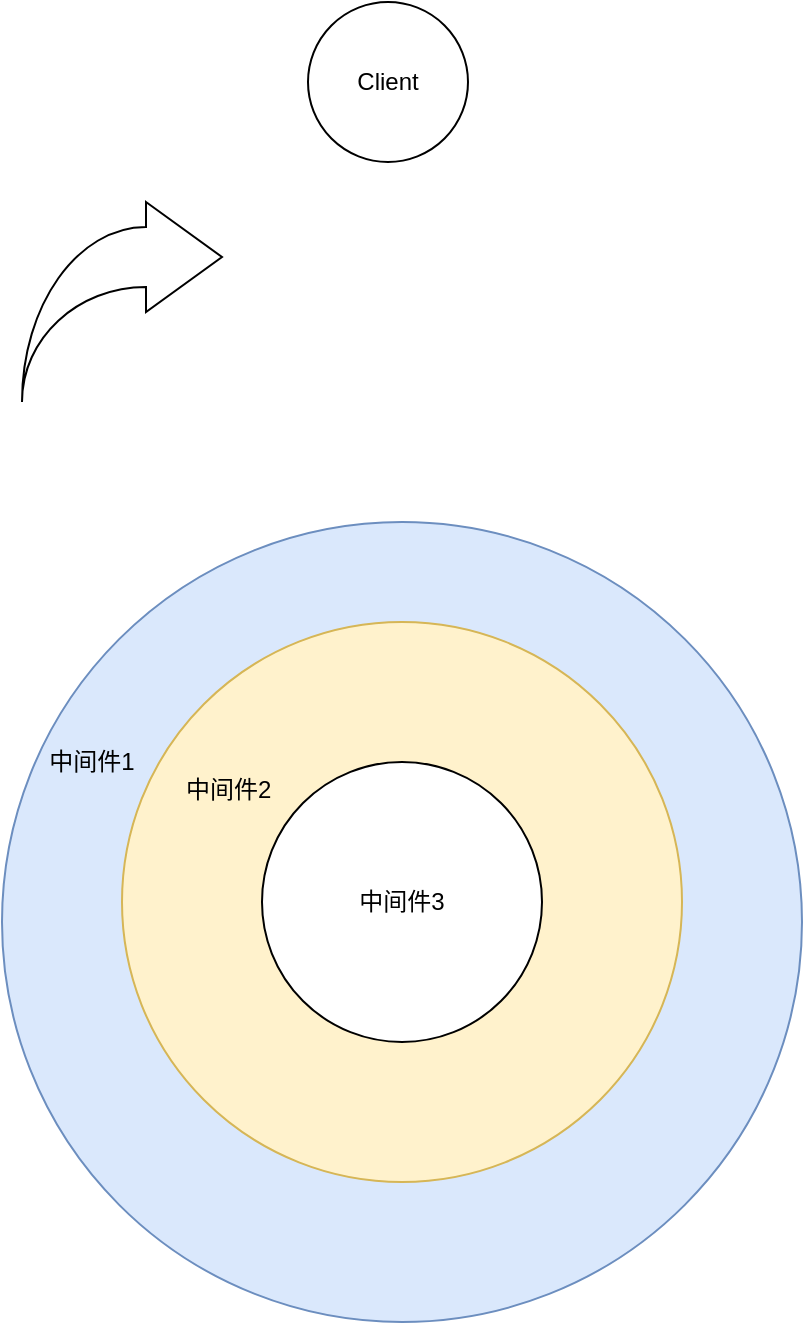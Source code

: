 <mxfile version="12.2.2" type="device" pages="1"><diagram id="yncf6mzK-K4uRgPxUyV4" name="Page-1"><mxGraphModel dx="1072" dy="792" grid="1" gridSize="10" guides="1" tooltips="1" connect="1" arrows="1" fold="1" page="1" pageScale="1" pageWidth="827" pageHeight="1169" math="0" shadow="0"><root><mxCell id="0"/><mxCell id="1" parent="0"/><mxCell id="KEzFbCsJa4A_McQYDA1e-1" value="" style="ellipse;whiteSpace=wrap;html=1;aspect=fixed;fillColor=#dae8fc;strokeColor=#6c8ebf;" vertex="1" parent="1"><mxGeometry x="220" y="290" width="400" height="400" as="geometry"/></mxCell><mxCell id="KEzFbCsJa4A_McQYDA1e-2" value="" style="ellipse;whiteSpace=wrap;html=1;aspect=fixed;fillColor=#fff2cc;strokeColor=#d6b656;" vertex="1" parent="1"><mxGeometry x="280" y="340" width="280" height="280" as="geometry"/></mxCell><mxCell id="KEzFbCsJa4A_McQYDA1e-3" value="&lt;span style=&quot;text-align: left&quot;&gt;中间件3&lt;/span&gt;" style="ellipse;whiteSpace=wrap;html=1;aspect=fixed;" vertex="1" parent="1"><mxGeometry x="350" y="410" width="140" height="140" as="geometry"/></mxCell><mxCell id="KEzFbCsJa4A_McQYDA1e-4" value="中间件1" style="text;html=1;strokeColor=none;fillColor=none;align=center;verticalAlign=middle;whiteSpace=wrap;rounded=0;" vertex="1" parent="1"><mxGeometry x="240" y="400" width="50" height="20" as="geometry"/></mxCell><mxCell id="KEzFbCsJa4A_McQYDA1e-5" value="中间件2" style="text;html=1;" vertex="1" parent="1"><mxGeometry x="310" y="410" width="70" height="30" as="geometry"/></mxCell><mxCell id="KEzFbCsJa4A_McQYDA1e-8" value="Client" style="ellipse;whiteSpace=wrap;html=1;aspect=fixed;" vertex="1" parent="1"><mxGeometry x="373" y="30" width="80" height="80" as="geometry"/></mxCell><mxCell id="KEzFbCsJa4A_McQYDA1e-9" value="" style="html=1;shadow=0;dashed=0;align=center;verticalAlign=middle;shape=mxgraph.arrows2.jumpInArrow;dy=15;dx=38;arrowHead=55;" vertex="1" parent="1"><mxGeometry x="230" y="130" width="100" height="100" as="geometry"/></mxCell></root></mxGraphModel></diagram></mxfile>